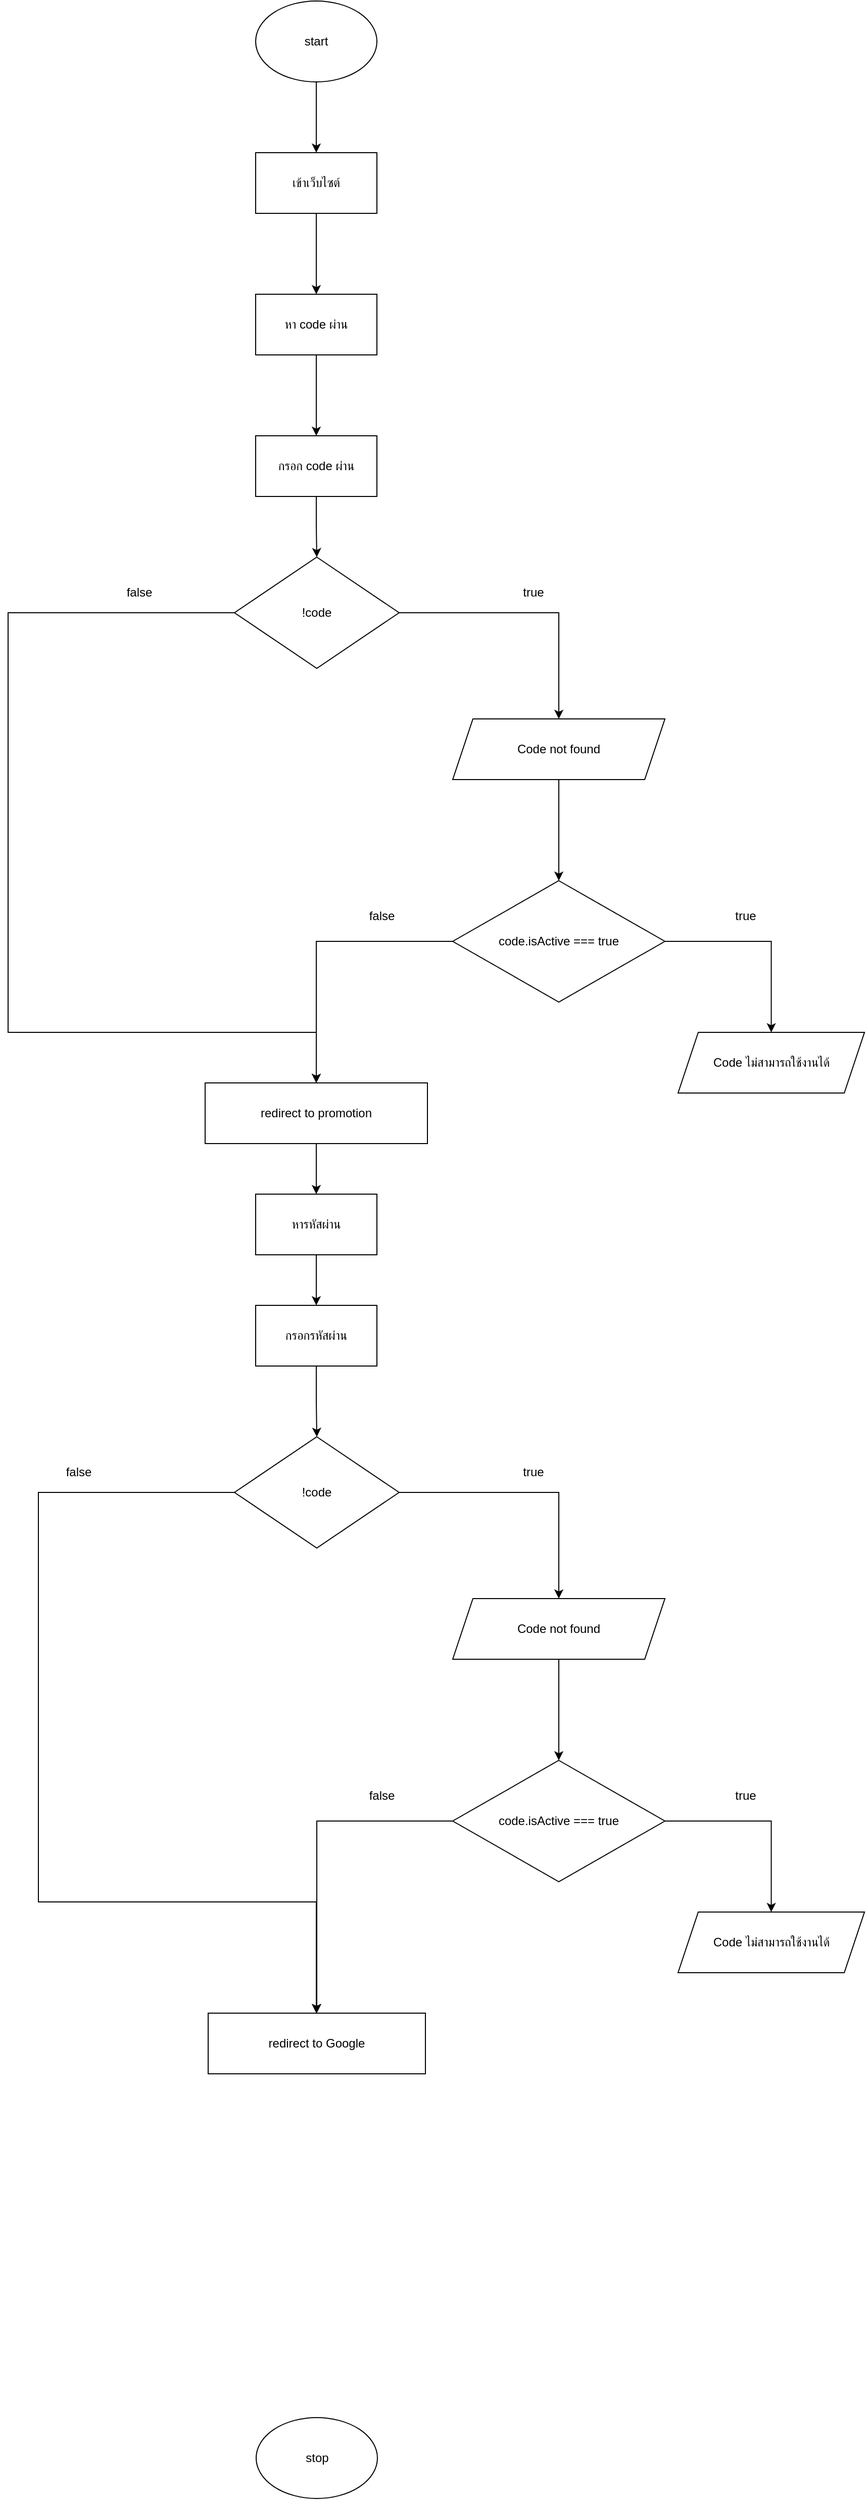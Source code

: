 <mxfile version="24.8.4">
  <diagram name="Page-1" id="PQCtOgOZkCl52Rzwc-RE">
    <mxGraphModel dx="1294" dy="830" grid="1" gridSize="10" guides="1" tooltips="1" connect="1" arrows="1" fold="1" page="1" pageScale="1" pageWidth="850" pageHeight="1100" math="0" shadow="0">
      <root>
        <mxCell id="0" />
        <mxCell id="1" parent="0" />
        <mxCell id="T8-hRBu4U-9MMjeLa-wW-7" value="" style="edgeStyle=orthogonalEdgeStyle;rounded=0;orthogonalLoop=1;jettySize=auto;html=1;" edge="1" parent="1" source="T8-hRBu4U-9MMjeLa-wW-1" target="T8-hRBu4U-9MMjeLa-wW-6">
          <mxGeometry relative="1" as="geometry" />
        </mxCell>
        <mxCell id="T8-hRBu4U-9MMjeLa-wW-1" value="start" style="ellipse;whiteSpace=wrap;html=1;" vertex="1" parent="1">
          <mxGeometry x="625" y="260" width="120" height="80" as="geometry" />
        </mxCell>
        <mxCell id="T8-hRBu4U-9MMjeLa-wW-9" value="" style="edgeStyle=orthogonalEdgeStyle;rounded=0;orthogonalLoop=1;jettySize=auto;html=1;" edge="1" parent="1" source="T8-hRBu4U-9MMjeLa-wW-6" target="T8-hRBu4U-9MMjeLa-wW-8">
          <mxGeometry relative="1" as="geometry" />
        </mxCell>
        <mxCell id="T8-hRBu4U-9MMjeLa-wW-6" value="เข้าเว็บไซต์" style="rounded=0;whiteSpace=wrap;html=1;" vertex="1" parent="1">
          <mxGeometry x="625" y="410" width="120" height="60" as="geometry" />
        </mxCell>
        <mxCell id="T8-hRBu4U-9MMjeLa-wW-11" value="" style="edgeStyle=orthogonalEdgeStyle;rounded=0;orthogonalLoop=1;jettySize=auto;html=1;" edge="1" parent="1" source="T8-hRBu4U-9MMjeLa-wW-8" target="T8-hRBu4U-9MMjeLa-wW-10">
          <mxGeometry relative="1" as="geometry" />
        </mxCell>
        <mxCell id="T8-hRBu4U-9MMjeLa-wW-8" value="หา code ผ่าน" style="rounded=0;whiteSpace=wrap;html=1;" vertex="1" parent="1">
          <mxGeometry x="625" y="550" width="120" height="60" as="geometry" />
        </mxCell>
        <mxCell id="T8-hRBu4U-9MMjeLa-wW-19" value="" style="edgeStyle=orthogonalEdgeStyle;rounded=0;orthogonalLoop=1;jettySize=auto;html=1;" edge="1" parent="1" source="T8-hRBu4U-9MMjeLa-wW-10" target="T8-hRBu4U-9MMjeLa-wW-18">
          <mxGeometry relative="1" as="geometry" />
        </mxCell>
        <mxCell id="T8-hRBu4U-9MMjeLa-wW-10" value="กรอก code ผ่าน" style="rounded=0;whiteSpace=wrap;html=1;" vertex="1" parent="1">
          <mxGeometry x="625" y="690" width="120" height="60" as="geometry" />
        </mxCell>
        <mxCell id="T8-hRBu4U-9MMjeLa-wW-15" value="" style="edgeStyle=orthogonalEdgeStyle;rounded=0;orthogonalLoop=1;jettySize=auto;html=1;" edge="1" parent="1" source="T8-hRBu4U-9MMjeLa-wW-12" target="T8-hRBu4U-9MMjeLa-wW-14">
          <mxGeometry relative="1" as="geometry" />
        </mxCell>
        <mxCell id="T8-hRBu4U-9MMjeLa-wW-12" value="redirect to&amp;nbsp;promotion" style="rounded=0;whiteSpace=wrap;html=1;" vertex="1" parent="1">
          <mxGeometry x="575" y="1330" width="220" height="60" as="geometry" />
        </mxCell>
        <mxCell id="T8-hRBu4U-9MMjeLa-wW-17" value="" style="edgeStyle=orthogonalEdgeStyle;rounded=0;orthogonalLoop=1;jettySize=auto;html=1;" edge="1" parent="1" source="T8-hRBu4U-9MMjeLa-wW-14" target="T8-hRBu4U-9MMjeLa-wW-16">
          <mxGeometry relative="1" as="geometry" />
        </mxCell>
        <mxCell id="T8-hRBu4U-9MMjeLa-wW-14" value="หารหัสผ่าน" style="rounded=0;whiteSpace=wrap;html=1;" vertex="1" parent="1">
          <mxGeometry x="625" y="1440" width="120" height="60" as="geometry" />
        </mxCell>
        <mxCell id="T8-hRBu4U-9MMjeLa-wW-72" value="" style="edgeStyle=orthogonalEdgeStyle;rounded=0;orthogonalLoop=1;jettySize=auto;html=1;" edge="1" parent="1" source="T8-hRBu4U-9MMjeLa-wW-16" target="T8-hRBu4U-9MMjeLa-wW-56">
          <mxGeometry relative="1" as="geometry" />
        </mxCell>
        <mxCell id="T8-hRBu4U-9MMjeLa-wW-16" value="กรอกรหัสผ่าน" style="rounded=0;whiteSpace=wrap;html=1;" vertex="1" parent="1">
          <mxGeometry x="625" y="1550" width="120" height="60" as="geometry" />
        </mxCell>
        <mxCell id="T8-hRBu4U-9MMjeLa-wW-25" value="" style="edgeStyle=orthogonalEdgeStyle;rounded=0;orthogonalLoop=1;jettySize=auto;html=1;" edge="1" parent="1" source="T8-hRBu4U-9MMjeLa-wW-18" target="T8-hRBu4U-9MMjeLa-wW-24">
          <mxGeometry relative="1" as="geometry" />
        </mxCell>
        <mxCell id="T8-hRBu4U-9MMjeLa-wW-52" style="edgeStyle=orthogonalEdgeStyle;rounded=0;orthogonalLoop=1;jettySize=auto;html=1;exitX=0;exitY=0.5;exitDx=0;exitDy=0;" edge="1" parent="1" source="T8-hRBu4U-9MMjeLa-wW-18" target="T8-hRBu4U-9MMjeLa-wW-12">
          <mxGeometry relative="1" as="geometry">
            <Array as="points">
              <mxPoint x="380" y="865" />
              <mxPoint x="380" y="1280" />
              <mxPoint x="685" y="1280" />
            </Array>
          </mxGeometry>
        </mxCell>
        <mxCell id="T8-hRBu4U-9MMjeLa-wW-18" value="!code" style="rhombus;whiteSpace=wrap;html=1;rounded=0;" vertex="1" parent="1">
          <mxGeometry x="604" y="810" width="163" height="110" as="geometry" />
        </mxCell>
        <mxCell id="T8-hRBu4U-9MMjeLa-wW-49" value="" style="edgeStyle=orthogonalEdgeStyle;rounded=0;orthogonalLoop=1;jettySize=auto;html=1;" edge="1" parent="1" source="T8-hRBu4U-9MMjeLa-wW-24" target="T8-hRBu4U-9MMjeLa-wW-26">
          <mxGeometry relative="1" as="geometry" />
        </mxCell>
        <mxCell id="T8-hRBu4U-9MMjeLa-wW-24" value="Code not found" style="shape=parallelogram;perimeter=parallelogramPerimeter;whiteSpace=wrap;html=1;fixedSize=1;rounded=0;" vertex="1" parent="1">
          <mxGeometry x="820" y="970" width="210" height="60" as="geometry" />
        </mxCell>
        <mxCell id="T8-hRBu4U-9MMjeLa-wW-29" value="" style="edgeStyle=orthogonalEdgeStyle;rounded=0;orthogonalLoop=1;jettySize=auto;html=1;" edge="1" parent="1" source="T8-hRBu4U-9MMjeLa-wW-26" target="T8-hRBu4U-9MMjeLa-wW-28">
          <mxGeometry relative="1" as="geometry" />
        </mxCell>
        <mxCell id="T8-hRBu4U-9MMjeLa-wW-51" style="edgeStyle=orthogonalEdgeStyle;rounded=0;orthogonalLoop=1;jettySize=auto;html=1;exitX=0;exitY=0.5;exitDx=0;exitDy=0;entryX=0.5;entryY=0;entryDx=0;entryDy=0;" edge="1" parent="1" source="T8-hRBu4U-9MMjeLa-wW-26" target="T8-hRBu4U-9MMjeLa-wW-12">
          <mxGeometry relative="1" as="geometry" />
        </mxCell>
        <mxCell id="T8-hRBu4U-9MMjeLa-wW-26" value="code.isActive === true" style="rhombus;whiteSpace=wrap;html=1;rounded=0;" vertex="1" parent="1">
          <mxGeometry x="820" y="1130" width="210" height="120" as="geometry" />
        </mxCell>
        <mxCell id="T8-hRBu4U-9MMjeLa-wW-28" value="Code ไม่สามารถใช้งานได้" style="shape=parallelogram;perimeter=parallelogramPerimeter;whiteSpace=wrap;html=1;fixedSize=1;rounded=0;" vertex="1" parent="1">
          <mxGeometry x="1043" y="1280" width="184.5" height="60" as="geometry" />
        </mxCell>
        <mxCell id="T8-hRBu4U-9MMjeLa-wW-34" value="stop" style="ellipse;whiteSpace=wrap;html=1;" vertex="1" parent="1">
          <mxGeometry x="625.5" y="2650" width="120" height="80" as="geometry" />
        </mxCell>
        <mxCell id="T8-hRBu4U-9MMjeLa-wW-38" value="false" style="text;html=1;align=center;verticalAlign=middle;whiteSpace=wrap;rounded=0;" vertex="1" parent="1">
          <mxGeometry x="480" y="830" width="60" height="30" as="geometry" />
        </mxCell>
        <mxCell id="T8-hRBu4U-9MMjeLa-wW-39" value="true" style="text;html=1;align=center;verticalAlign=middle;whiteSpace=wrap;rounded=0;" vertex="1" parent="1">
          <mxGeometry x="870" y="830" width="60" height="30" as="geometry" />
        </mxCell>
        <mxCell id="T8-hRBu4U-9MMjeLa-wW-40" value="true" style="text;html=1;align=center;verticalAlign=middle;whiteSpace=wrap;rounded=0;" vertex="1" parent="1">
          <mxGeometry x="1080" y="1150" width="60" height="30" as="geometry" />
        </mxCell>
        <mxCell id="T8-hRBu4U-9MMjeLa-wW-41" value="false" style="text;html=1;align=center;verticalAlign=middle;whiteSpace=wrap;rounded=0;" vertex="1" parent="1">
          <mxGeometry x="720" y="1150" width="60" height="30" as="geometry" />
        </mxCell>
        <mxCell id="T8-hRBu4U-9MMjeLa-wW-54" value="" style="edgeStyle=orthogonalEdgeStyle;rounded=0;orthogonalLoop=1;jettySize=auto;html=1;" edge="1" parent="1" source="T8-hRBu4U-9MMjeLa-wW-56" target="T8-hRBu4U-9MMjeLa-wW-58">
          <mxGeometry relative="1" as="geometry" />
        </mxCell>
        <mxCell id="T8-hRBu4U-9MMjeLa-wW-70" value="" style="edgeStyle=orthogonalEdgeStyle;rounded=0;orthogonalLoop=1;jettySize=auto;html=1;" edge="1" parent="1" source="T8-hRBu4U-9MMjeLa-wW-56" target="T8-hRBu4U-9MMjeLa-wW-69">
          <mxGeometry relative="1" as="geometry">
            <Array as="points">
              <mxPoint x="410" y="1735" />
              <mxPoint x="410" y="2140" />
              <mxPoint x="685" y="2140" />
            </Array>
          </mxGeometry>
        </mxCell>
        <mxCell id="T8-hRBu4U-9MMjeLa-wW-56" value="!code" style="rhombus;whiteSpace=wrap;html=1;rounded=0;" vertex="1" parent="1">
          <mxGeometry x="604" y="1680" width="163" height="110" as="geometry" />
        </mxCell>
        <mxCell id="T8-hRBu4U-9MMjeLa-wW-57" value="" style="edgeStyle=orthogonalEdgeStyle;rounded=0;orthogonalLoop=1;jettySize=auto;html=1;" edge="1" parent="1" source="T8-hRBu4U-9MMjeLa-wW-58" target="T8-hRBu4U-9MMjeLa-wW-61">
          <mxGeometry relative="1" as="geometry" />
        </mxCell>
        <mxCell id="T8-hRBu4U-9MMjeLa-wW-58" value="Code not found" style="shape=parallelogram;perimeter=parallelogramPerimeter;whiteSpace=wrap;html=1;fixedSize=1;rounded=0;" vertex="1" parent="1">
          <mxGeometry x="820" y="1840" width="210" height="60" as="geometry" />
        </mxCell>
        <mxCell id="T8-hRBu4U-9MMjeLa-wW-59" value="" style="edgeStyle=orthogonalEdgeStyle;rounded=0;orthogonalLoop=1;jettySize=auto;html=1;" edge="1" parent="1" source="T8-hRBu4U-9MMjeLa-wW-61" target="T8-hRBu4U-9MMjeLa-wW-62">
          <mxGeometry relative="1" as="geometry" />
        </mxCell>
        <mxCell id="T8-hRBu4U-9MMjeLa-wW-71" style="edgeStyle=orthogonalEdgeStyle;rounded=0;orthogonalLoop=1;jettySize=auto;html=1;entryX=0.5;entryY=0;entryDx=0;entryDy=0;" edge="1" parent="1" source="T8-hRBu4U-9MMjeLa-wW-61" target="T8-hRBu4U-9MMjeLa-wW-69">
          <mxGeometry relative="1" as="geometry" />
        </mxCell>
        <mxCell id="T8-hRBu4U-9MMjeLa-wW-61" value="code.isActive === true" style="rhombus;whiteSpace=wrap;html=1;rounded=0;" vertex="1" parent="1">
          <mxGeometry x="820" y="2000" width="210" height="120" as="geometry" />
        </mxCell>
        <mxCell id="T8-hRBu4U-9MMjeLa-wW-62" value="Code ไม่สามารถใช้งานได้" style="shape=parallelogram;perimeter=parallelogramPerimeter;whiteSpace=wrap;html=1;fixedSize=1;rounded=0;" vertex="1" parent="1">
          <mxGeometry x="1043" y="2150" width="184.5" height="60" as="geometry" />
        </mxCell>
        <mxCell id="T8-hRBu4U-9MMjeLa-wW-63" value="false" style="text;html=1;align=center;verticalAlign=middle;whiteSpace=wrap;rounded=0;" vertex="1" parent="1">
          <mxGeometry x="420" y="1700" width="60" height="30" as="geometry" />
        </mxCell>
        <mxCell id="T8-hRBu4U-9MMjeLa-wW-64" value="true" style="text;html=1;align=center;verticalAlign=middle;whiteSpace=wrap;rounded=0;" vertex="1" parent="1">
          <mxGeometry x="870" y="1700" width="60" height="30" as="geometry" />
        </mxCell>
        <mxCell id="T8-hRBu4U-9MMjeLa-wW-65" value="true" style="text;html=1;align=center;verticalAlign=middle;whiteSpace=wrap;rounded=0;" vertex="1" parent="1">
          <mxGeometry x="1080" y="2020" width="60" height="30" as="geometry" />
        </mxCell>
        <mxCell id="T8-hRBu4U-9MMjeLa-wW-66" value="false" style="text;html=1;align=center;verticalAlign=middle;whiteSpace=wrap;rounded=0;" vertex="1" parent="1">
          <mxGeometry x="720" y="2020" width="60" height="30" as="geometry" />
        </mxCell>
        <mxCell id="T8-hRBu4U-9MMjeLa-wW-69" value="redirect to Google" style="whiteSpace=wrap;html=1;rounded=0;" vertex="1" parent="1">
          <mxGeometry x="578" y="2250" width="215" height="60" as="geometry" />
        </mxCell>
      </root>
    </mxGraphModel>
  </diagram>
</mxfile>
